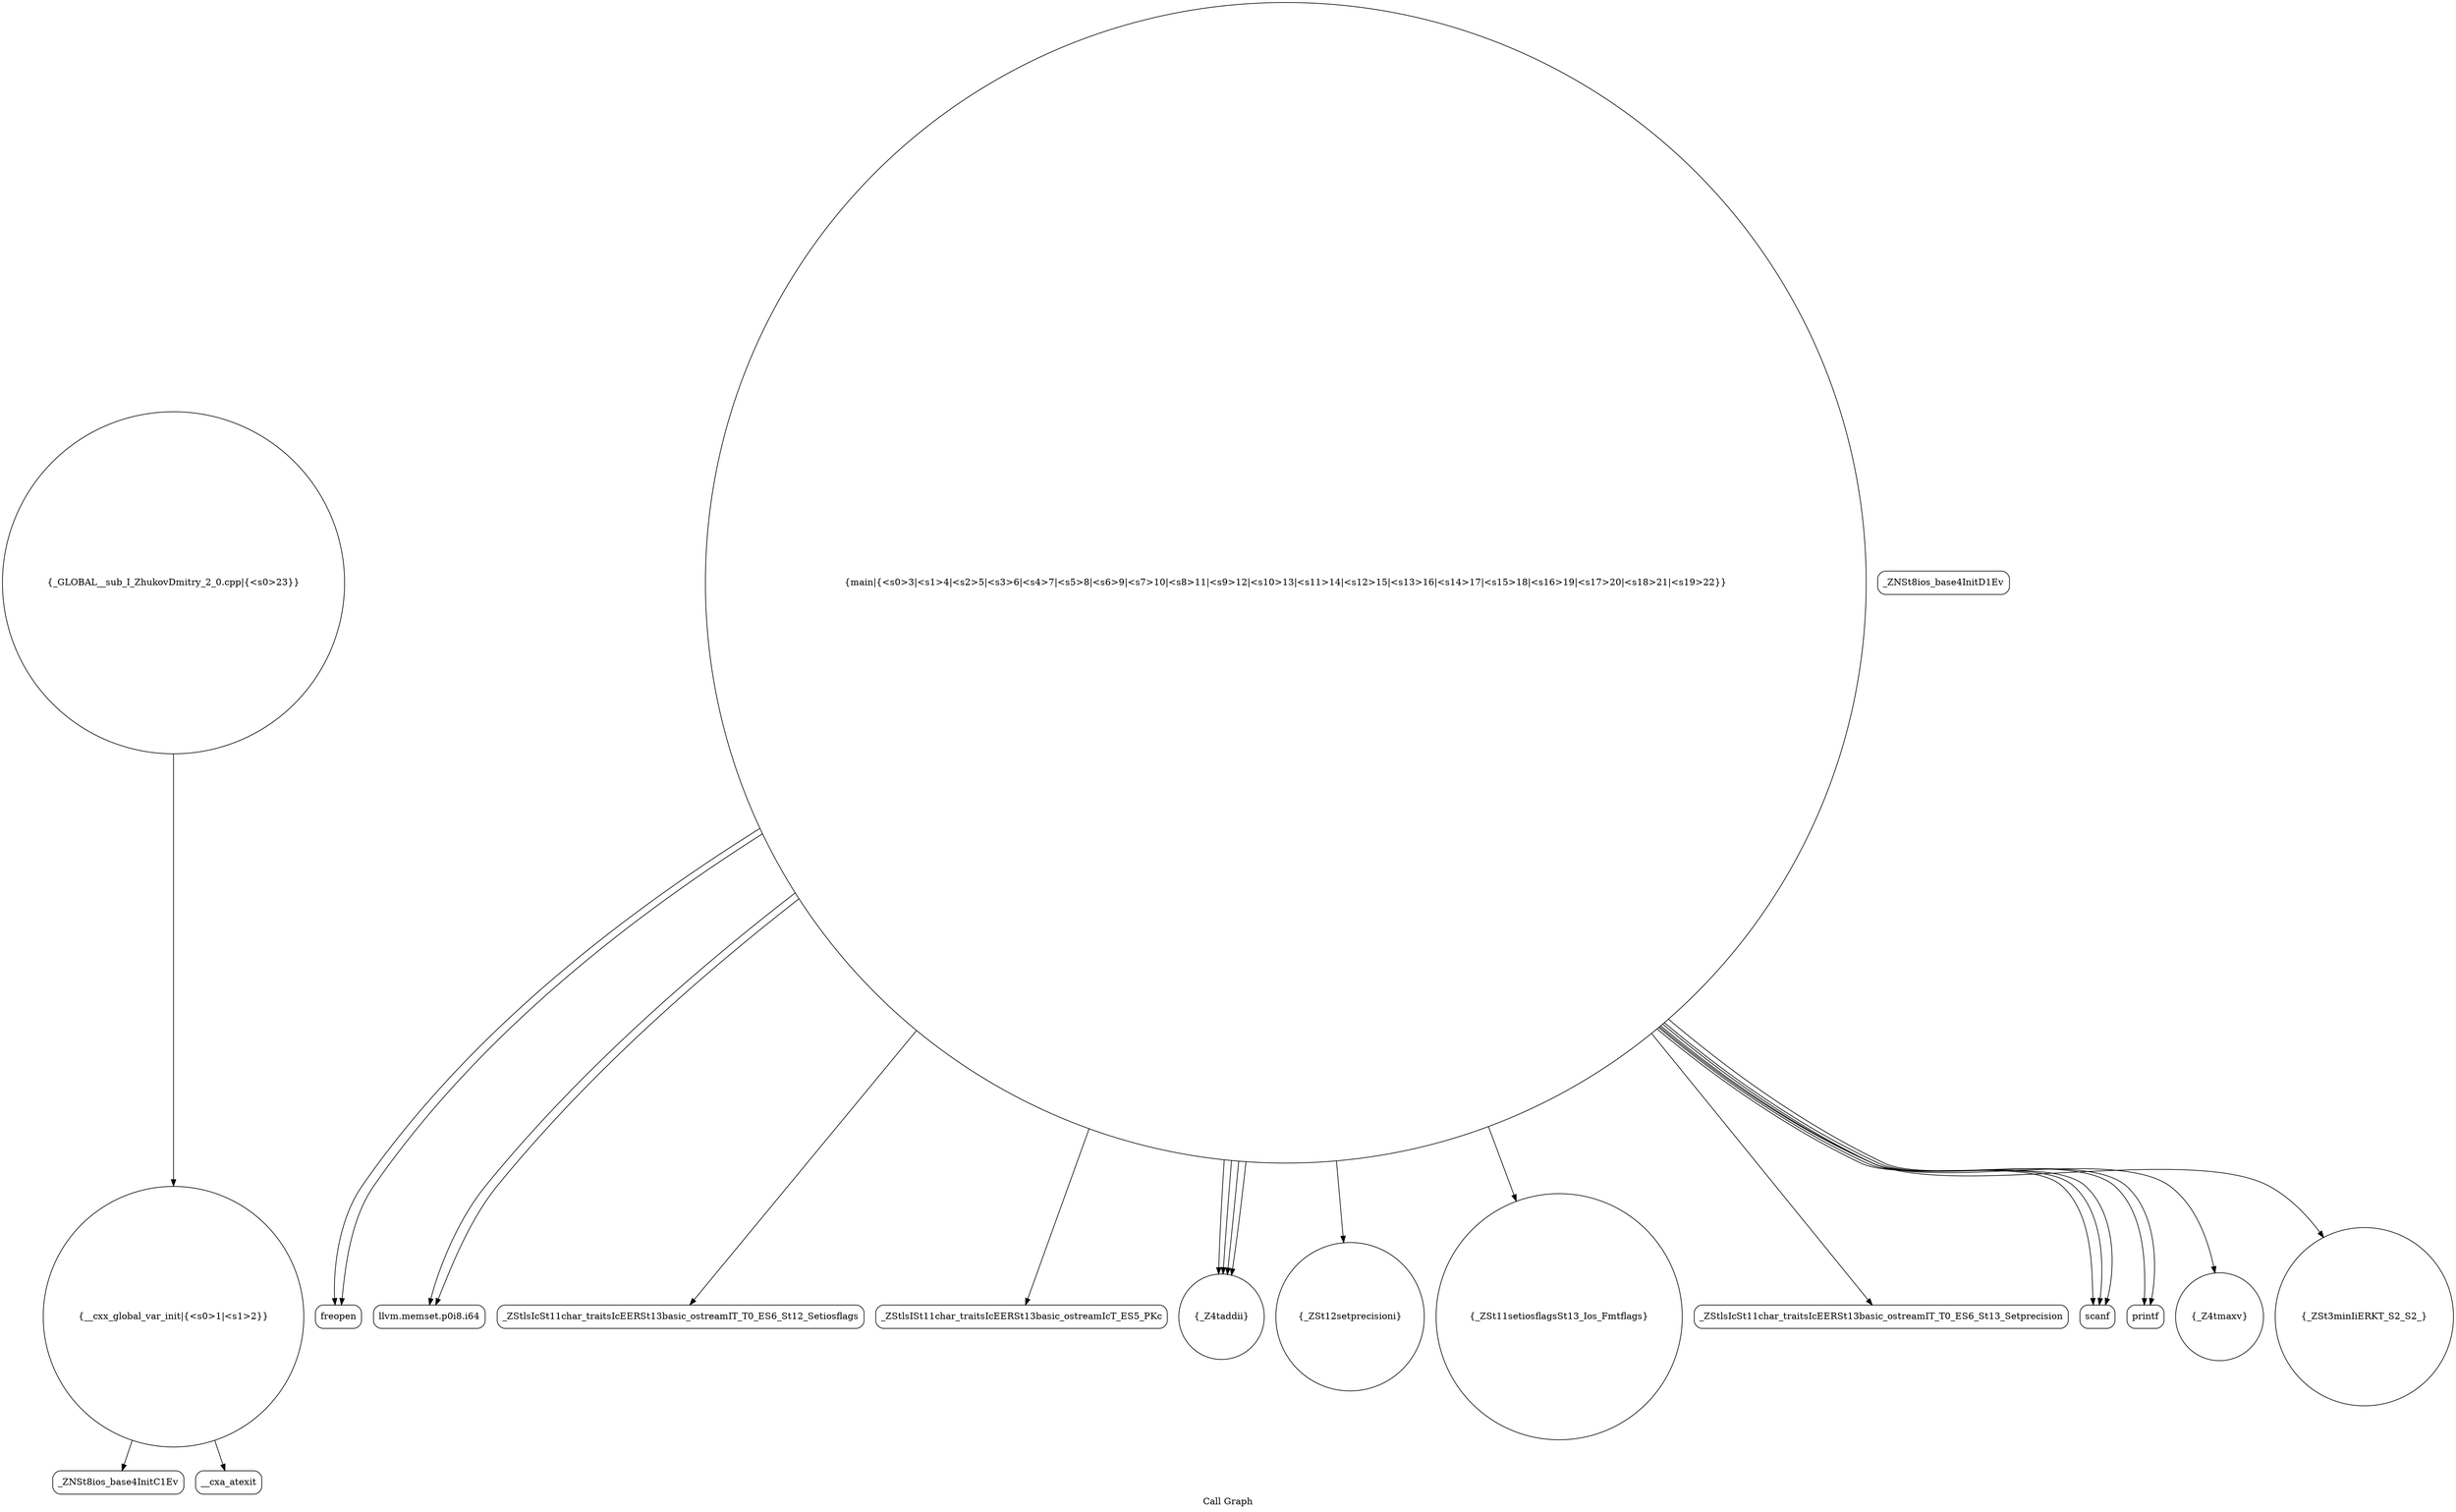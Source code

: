 digraph "Call Graph" {
	label="Call Graph";

	Node0x55e0f07d0680 [shape=record,shape=circle,label="{__cxx_global_var_init|{<s0>1|<s1>2}}"];
	Node0x55e0f07d0680:s0 -> Node0x55e0f07d0b10[color=black];
	Node0x55e0f07d0680:s1 -> Node0x55e0f07d0c10[color=black];
	Node0x55e0f07d0e10 [shape=record,shape=Mrecord,label="{freopen}"];
	Node0x55e0f07d1190 [shape=record,shape=Mrecord,label="{llvm.memset.p0i8.i64}"];
	Node0x55e0f07d0b90 [shape=record,shape=Mrecord,label="{_ZNSt8ios_base4InitD1Ev}"];
	Node0x55e0f07d0f10 [shape=record,shape=Mrecord,label="{_ZStlsIcSt11char_traitsIcEERSt13basic_ostreamIT_T0_ES6_St12_Setiosflags}"];
	Node0x55e0f07d1290 [shape=record,shape=Mrecord,label="{_ZStlsISt11char_traitsIcEERSt13basic_ostreamIcT_ES5_PKc}"];
	Node0x55e0f07d0c90 [shape=record,shape=circle,label="{_Z4taddii}"];
	Node0x55e0f07d1010 [shape=record,shape=circle,label="{_ZSt12setprecisioni}"];
	Node0x55e0f07d0d90 [shape=record,shape=circle,label="{main|{<s0>3|<s1>4|<s2>5|<s3>6|<s4>7|<s5>8|<s6>9|<s7>10|<s8>11|<s9>12|<s10>13|<s11>14|<s12>15|<s13>16|<s14>17|<s15>18|<s16>19|<s17>20|<s18>21|<s19>22}}"];
	Node0x55e0f07d0d90:s0 -> Node0x55e0f07d0e10[color=black];
	Node0x55e0f07d0d90:s1 -> Node0x55e0f07d0e10[color=black];
	Node0x55e0f07d0d90:s2 -> Node0x55e0f07d0f90[color=black];
	Node0x55e0f07d0d90:s3 -> Node0x55e0f07d0f10[color=black];
	Node0x55e0f07d0d90:s4 -> Node0x55e0f07d1010[color=black];
	Node0x55e0f07d0d90:s5 -> Node0x55e0f07d0e90[color=black];
	Node0x55e0f07d0d90:s6 -> Node0x55e0f07d1090[color=black];
	Node0x55e0f07d0d90:s7 -> Node0x55e0f07d1110[color=black];
	Node0x55e0f07d0d90:s8 -> Node0x55e0f07d1190[color=black];
	Node0x55e0f07d0d90:s9 -> Node0x55e0f07d1190[color=black];
	Node0x55e0f07d0d90:s10 -> Node0x55e0f07d1090[color=black];
	Node0x55e0f07d0d90:s11 -> Node0x55e0f07d1090[color=black];
	Node0x55e0f07d0d90:s12 -> Node0x55e0f07d0d10[color=black];
	Node0x55e0f07d0d90:s13 -> Node0x55e0f07d1210[color=black];
	Node0x55e0f07d0d90:s14 -> Node0x55e0f07d0c90[color=black];
	Node0x55e0f07d0d90:s15 -> Node0x55e0f07d0c90[color=black];
	Node0x55e0f07d0d90:s16 -> Node0x55e0f07d0c90[color=black];
	Node0x55e0f07d0d90:s17 -> Node0x55e0f07d0c90[color=black];
	Node0x55e0f07d0d90:s18 -> Node0x55e0f07d1290[color=black];
	Node0x55e0f07d0d90:s19 -> Node0x55e0f07d1110[color=black];
	Node0x55e0f07d1110 [shape=record,shape=Mrecord,label="{printf}"];
	Node0x55e0f07d0b10 [shape=record,shape=Mrecord,label="{_ZNSt8ios_base4InitC1Ev}"];
	Node0x55e0f07d0e90 [shape=record,shape=Mrecord,label="{_ZStlsIcSt11char_traitsIcEERSt13basic_ostreamIT_T0_ES6_St13_Setprecision}"];
	Node0x55e0f07d1210 [shape=record,shape=circle,label="{_ZSt3minIiERKT_S2_S2_}"];
	Node0x55e0f07d0c10 [shape=record,shape=Mrecord,label="{__cxa_atexit}"];
	Node0x55e0f07d0f90 [shape=record,shape=circle,label="{_ZSt11setiosflagsSt13_Ios_Fmtflags}"];
	Node0x55e0f07d1310 [shape=record,shape=circle,label="{_GLOBAL__sub_I_ZhukovDmitry_2_0.cpp|{<s0>23}}"];
	Node0x55e0f07d1310:s0 -> Node0x55e0f07d0680[color=black];
	Node0x55e0f07d0d10 [shape=record,shape=circle,label="{_Z4tmaxv}"];
	Node0x55e0f07d1090 [shape=record,shape=Mrecord,label="{scanf}"];
}
